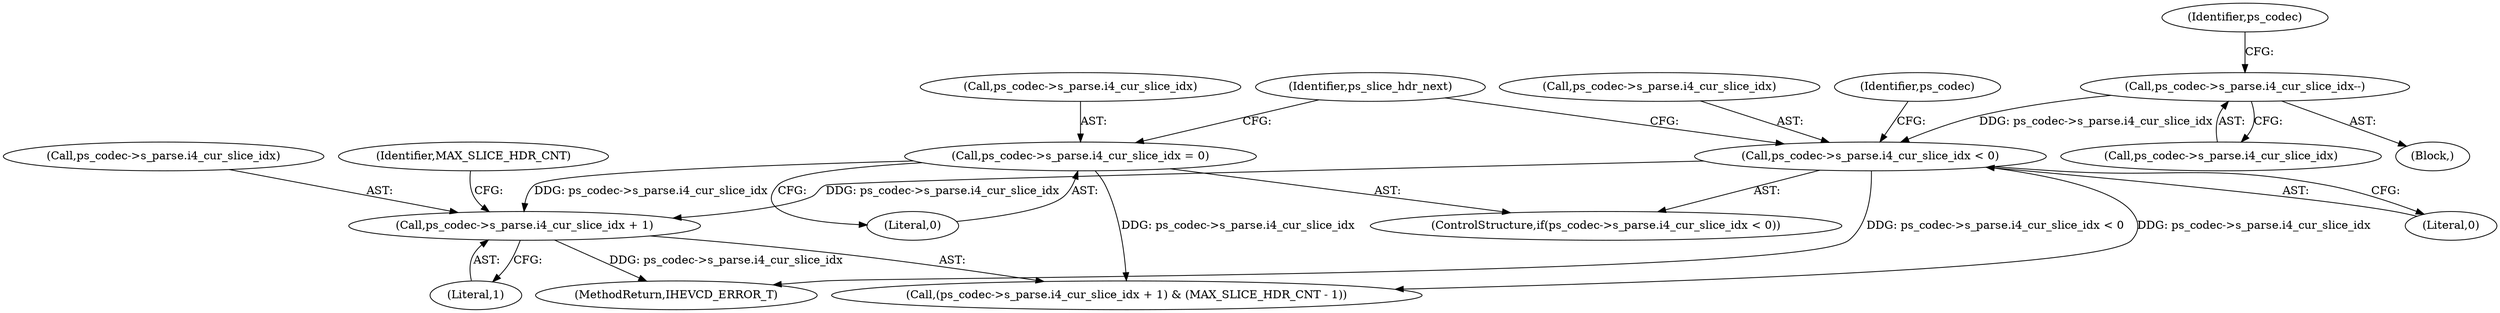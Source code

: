 digraph "0_Android_7c9be319a279654e55a6d757265f88c61a16a4d5@pointer" {
"1000343" [label="(Call,ps_codec->s_parse.i4_cur_slice_idx + 1)"];
"1000327" [label="(Call,ps_codec->s_parse.i4_cur_slice_idx = 0)"];
"1000320" [label="(Call,ps_codec->s_parse.i4_cur_slice_idx < 0)"];
"1000313" [label="(Call,ps_codec->s_parse.i4_cur_slice_idx--)"];
"1000335" [label="(Identifier,ps_slice_hdr_next)"];
"1000349" [label="(Literal,1)"];
"1000333" [label="(Literal,0)"];
"1000321" [label="(Call,ps_codec->s_parse.i4_cur_slice_idx)"];
"1000330" [label="(Identifier,ps_codec)"];
"1000314" [label="(Call,ps_codec->s_parse.i4_cur_slice_idx)"];
"1000342" [label="(Call,(ps_codec->s_parse.i4_cur_slice_idx + 1) & (MAX_SLICE_HDR_CNT - 1))"];
"1000320" [label="(Call,ps_codec->s_parse.i4_cur_slice_idx < 0)"];
"1000319" [label="(ControlStructure,if(ps_codec->s_parse.i4_cur_slice_idx < 0))"];
"1000328" [label="(Call,ps_codec->s_parse.i4_cur_slice_idx)"];
"1000343" [label="(Call,ps_codec->s_parse.i4_cur_slice_idx + 1)"];
"1000306" [label="(Block,)"];
"1000344" [label="(Call,ps_codec->s_parse.i4_cur_slice_idx)"];
"1002661" [label="(MethodReturn,IHEVCD_ERROR_T)"];
"1000326" [label="(Literal,0)"];
"1000313" [label="(Call,ps_codec->s_parse.i4_cur_slice_idx--)"];
"1000323" [label="(Identifier,ps_codec)"];
"1000327" [label="(Call,ps_codec->s_parse.i4_cur_slice_idx = 0)"];
"1000351" [label="(Identifier,MAX_SLICE_HDR_CNT)"];
"1000343" -> "1000342"  [label="AST: "];
"1000343" -> "1000349"  [label="CFG: "];
"1000344" -> "1000343"  [label="AST: "];
"1000349" -> "1000343"  [label="AST: "];
"1000351" -> "1000343"  [label="CFG: "];
"1000343" -> "1002661"  [label="DDG: ps_codec->s_parse.i4_cur_slice_idx"];
"1000327" -> "1000343"  [label="DDG: ps_codec->s_parse.i4_cur_slice_idx"];
"1000320" -> "1000343"  [label="DDG: ps_codec->s_parse.i4_cur_slice_idx"];
"1000327" -> "1000319"  [label="AST: "];
"1000327" -> "1000333"  [label="CFG: "];
"1000328" -> "1000327"  [label="AST: "];
"1000333" -> "1000327"  [label="AST: "];
"1000335" -> "1000327"  [label="CFG: "];
"1000327" -> "1000342"  [label="DDG: ps_codec->s_parse.i4_cur_slice_idx"];
"1000320" -> "1000319"  [label="AST: "];
"1000320" -> "1000326"  [label="CFG: "];
"1000321" -> "1000320"  [label="AST: "];
"1000326" -> "1000320"  [label="AST: "];
"1000330" -> "1000320"  [label="CFG: "];
"1000335" -> "1000320"  [label="CFG: "];
"1000320" -> "1002661"  [label="DDG: ps_codec->s_parse.i4_cur_slice_idx < 0"];
"1000313" -> "1000320"  [label="DDG: ps_codec->s_parse.i4_cur_slice_idx"];
"1000320" -> "1000342"  [label="DDG: ps_codec->s_parse.i4_cur_slice_idx"];
"1000313" -> "1000306"  [label="AST: "];
"1000313" -> "1000314"  [label="CFG: "];
"1000314" -> "1000313"  [label="AST: "];
"1000323" -> "1000313"  [label="CFG: "];
}
